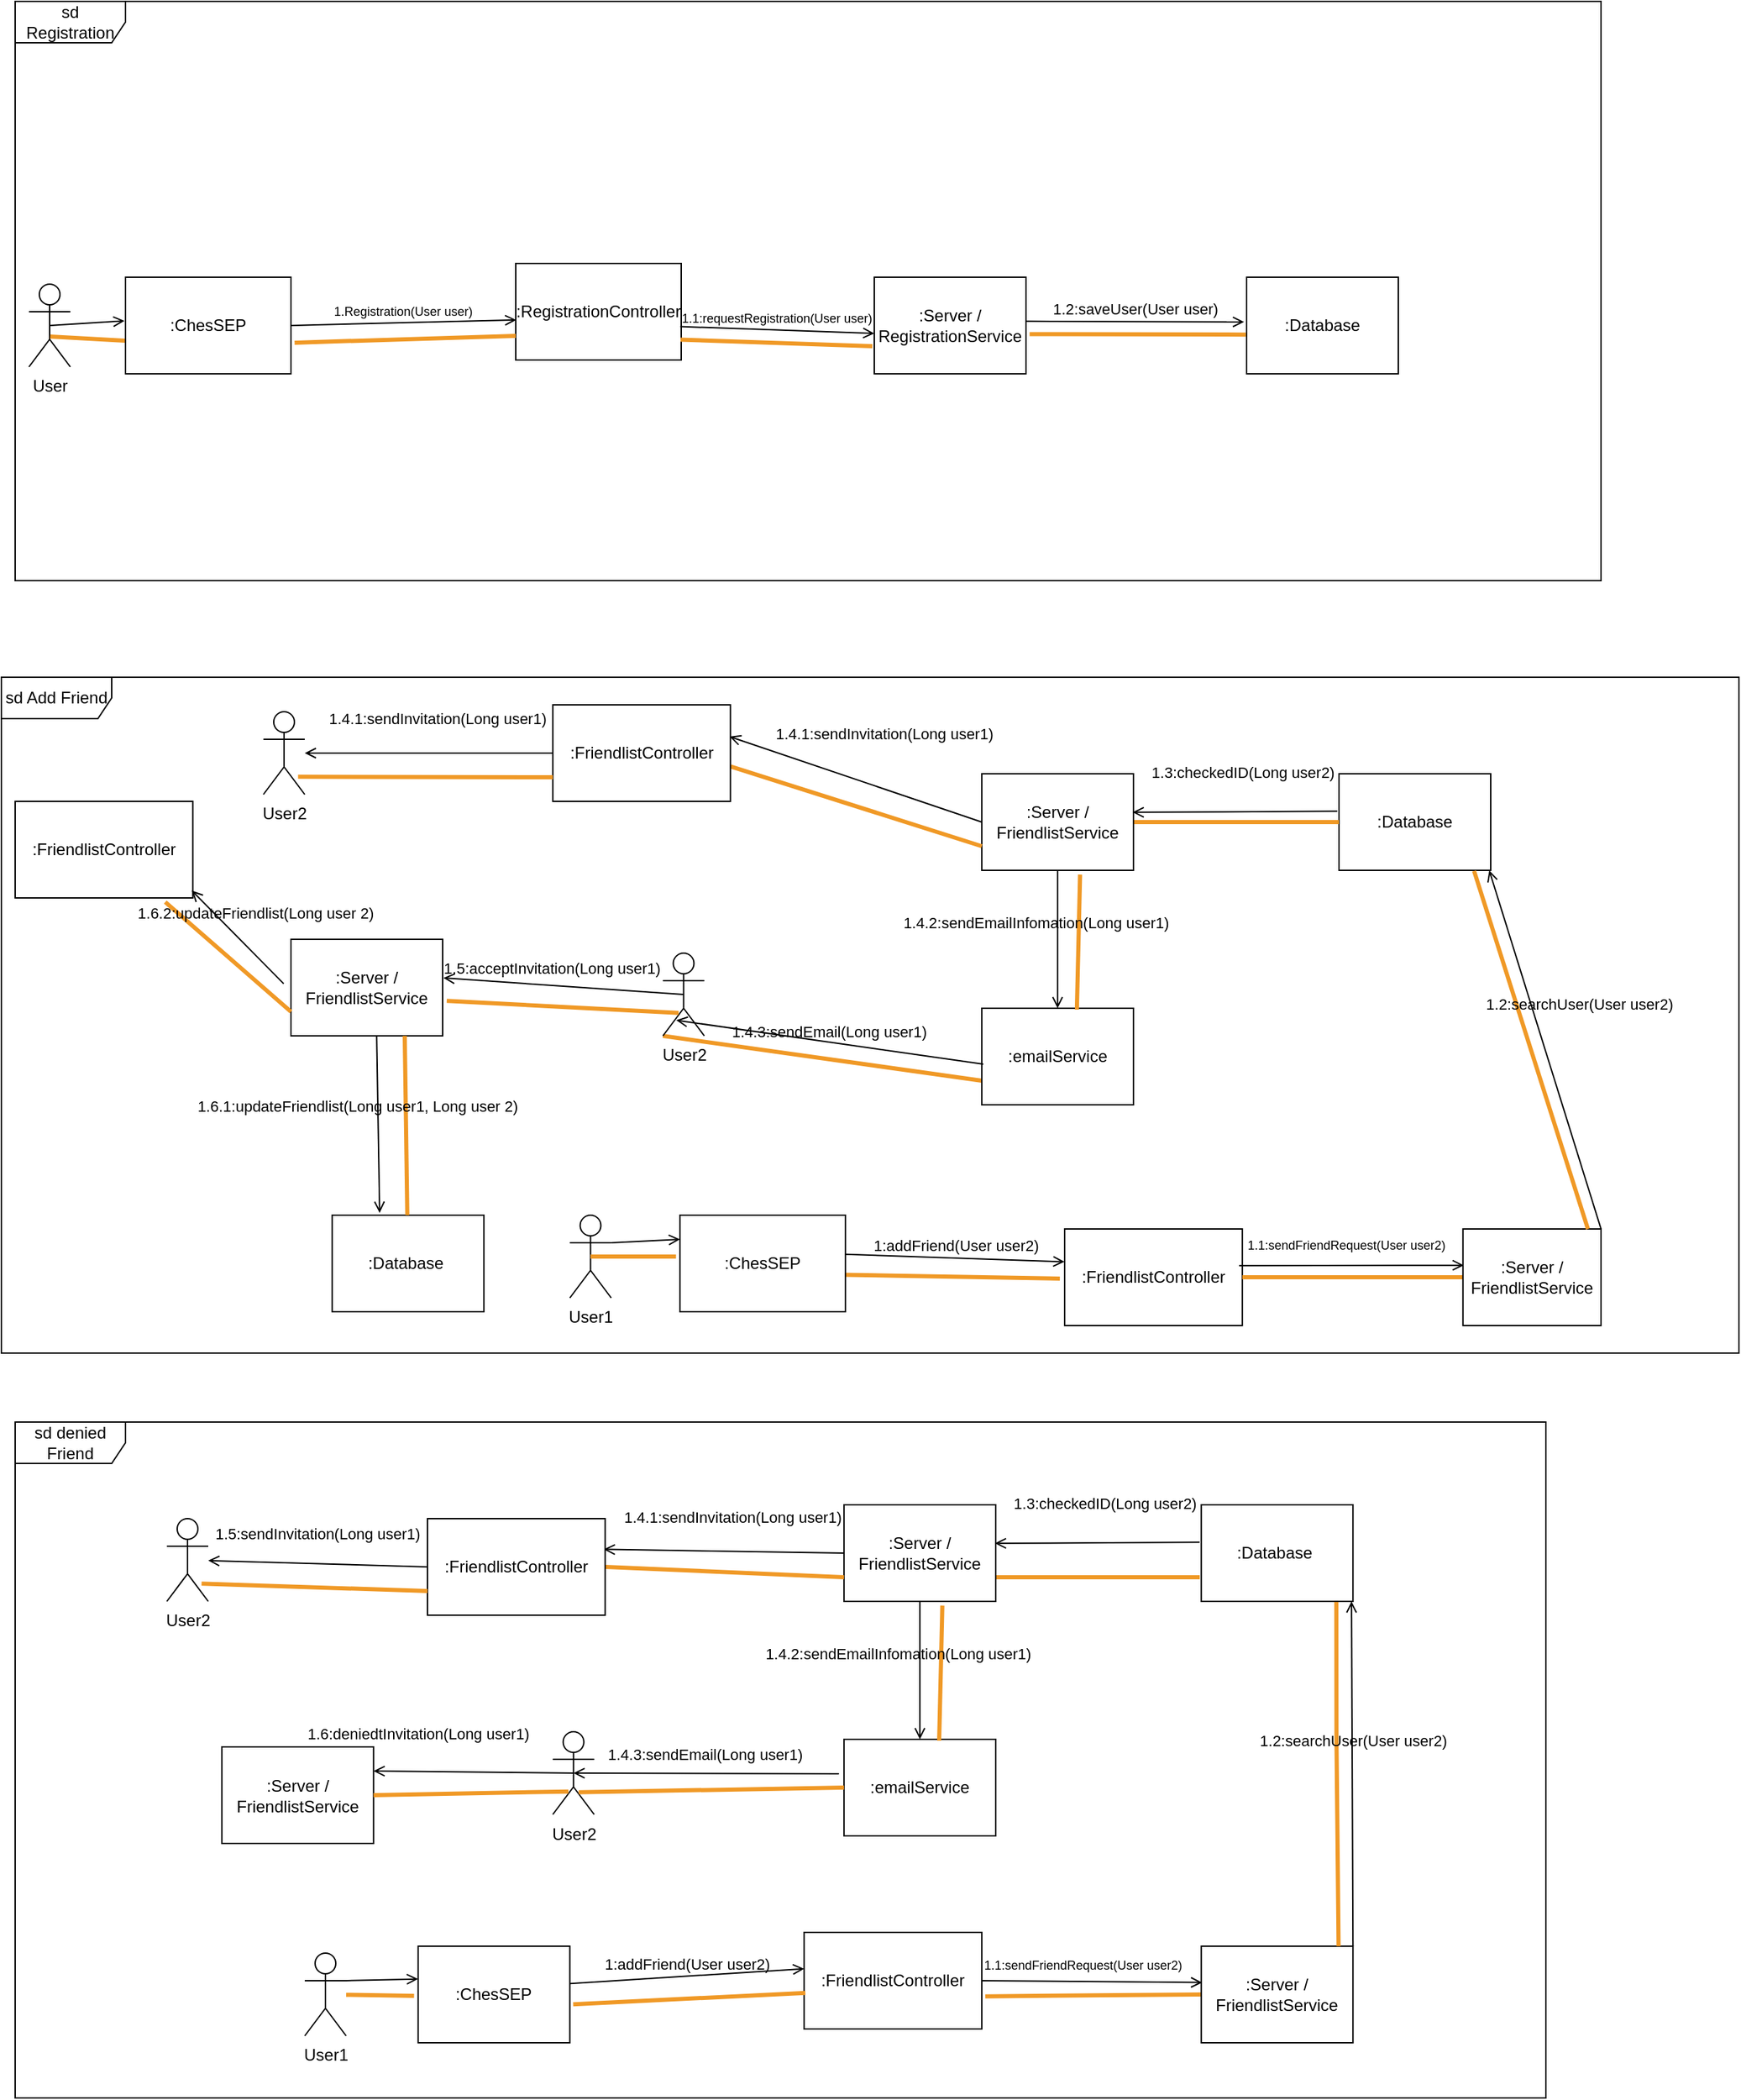 <mxfile version="22.0.3" type="device">
  <diagram name="Seite-1" id="4Qbm9Z3OAa8C5ocgD23z">
    <mxGraphModel dx="1020" dy="542" grid="1" gridSize="10" guides="1" tooltips="1" connect="1" arrows="1" fold="1" page="1" pageScale="1" pageWidth="827" pageHeight="1169" math="0" shadow="0">
      <root>
        <mxCell id="0" />
        <mxCell id="1" parent="0" />
        <mxCell id="-7op--P6MWLCIfXVjXoU-103" value="" style="endArrow=none;startArrow=none;endFill=0;startFill=0;endSize=8;html=1;verticalAlign=bottom;labelBackgroundColor=none;strokeWidth=3;rounded=0;entryX=0;entryY=1;entryDx=0;entryDy=0;entryPerimeter=0;exitX=0;exitY=0.75;exitDx=0;exitDy=0;strokeColor=#F09926;" parent="1" source="-7op--P6MWLCIfXVjXoU-100" target="-7op--P6MWLCIfXVjXoU-89" edge="1">
          <mxGeometry width="160" relative="1" as="geometry">
            <mxPoint x="667.87" y="727.5" as="sourcePoint" />
            <mxPoint x="665.87" y="825.5" as="targetPoint" />
          </mxGeometry>
        </mxCell>
        <mxCell id="-7op--P6MWLCIfXVjXoU-2" value="sd Registration" style="shape=umlFrame;whiteSpace=wrap;html=1;pointerEvents=0;width=80;height=30;" parent="1" vertex="1">
          <mxGeometry x="50" y="30" width="1150" height="420" as="geometry" />
        </mxCell>
        <mxCell id="-7op--P6MWLCIfXVjXoU-4" value=":RegistrationController" style="html=1;align=center;verticalAlign=middle;dashed=0;whiteSpace=wrap;" parent="1" vertex="1">
          <mxGeometry x="413" y="220" width="120" height="70" as="geometry" />
        </mxCell>
        <mxCell id="-7op--P6MWLCIfXVjXoU-7" value="" style="html=1;verticalAlign=bottom;labelBackgroundColor=none;endArrow=open;endFill=0;rounded=0;exitX=0.5;exitY=0.5;exitDx=0;exitDy=0;exitPerimeter=0;entryX=-0.006;entryY=0.452;entryDx=0;entryDy=0;entryPerimeter=0;" parent="1" source="-7op--P6MWLCIfXVjXoU-13" target="YzzQ-6Lrq13zbrgK7W9r-4" edge="1">
          <mxGeometry x="0.004" width="160" relative="1" as="geometry">
            <mxPoint x="160" y="270" as="sourcePoint" />
            <mxPoint x="220" y="265" as="targetPoint" />
            <mxPoint as="offset" />
          </mxGeometry>
        </mxCell>
        <mxCell id="-7op--P6MWLCIfXVjXoU-8" value=":Server / RegistrationService" style="html=1;align=center;verticalAlign=middle;dashed=0;whiteSpace=wrap;" parent="1" vertex="1">
          <mxGeometry x="673" y="230" width="110" height="70" as="geometry" />
        </mxCell>
        <mxCell id="-7op--P6MWLCIfXVjXoU-13" value="User" style="shape=umlActor;verticalLabelPosition=bottom;verticalAlign=top;html=1;" parent="1" vertex="1">
          <mxGeometry x="60" y="235" width="30" height="60" as="geometry" />
        </mxCell>
        <mxCell id="-7op--P6MWLCIfXVjXoU-15" value=":Database" style="html=1;align=center;verticalAlign=middle;dashed=0;whiteSpace=wrap;" parent="1" vertex="1">
          <mxGeometry x="943" y="230" width="110" height="70" as="geometry" />
        </mxCell>
        <mxCell id="-7op--P6MWLCIfXVjXoU-16" value="1.2:saveUser(User user)" style="html=1;verticalAlign=bottom;labelBackgroundColor=none;endArrow=open;endFill=0;rounded=0;exitX=1.004;exitY=0.456;exitDx=0;exitDy=0;entryX=-0.017;entryY=0.463;entryDx=0;entryDy=0;entryPerimeter=0;exitPerimeter=0;" parent="1" source="-7op--P6MWLCIfXVjXoU-8" target="-7op--P6MWLCIfXVjXoU-15" edge="1">
          <mxGeometry x="0.003" width="160" relative="1" as="geometry">
            <mxPoint x="743" y="259.65" as="sourcePoint" />
            <mxPoint x="893.33" y="260.35" as="targetPoint" />
            <mxPoint as="offset" />
          </mxGeometry>
        </mxCell>
        <mxCell id="-7op--P6MWLCIfXVjXoU-46" value="" style="endArrow=none;startArrow=none;endFill=0;startFill=0;endSize=8;html=1;verticalAlign=bottom;labelBackgroundColor=none;strokeWidth=3;rounded=0;entryX=0.513;entryY=0.633;entryDx=0;entryDy=0;entryPerimeter=0;strokeColor=#F09926;exitX=-0.003;exitY=0.657;exitDx=0;exitDy=0;exitPerimeter=0;" parent="1" source="YzzQ-6Lrq13zbrgK7W9r-4" target="-7op--P6MWLCIfXVjXoU-13" edge="1">
          <mxGeometry width="160" relative="1" as="geometry">
            <mxPoint x="210" y="273" as="sourcePoint" />
            <mxPoint x="230" y="356" as="targetPoint" />
          </mxGeometry>
        </mxCell>
        <mxCell id="-7op--P6MWLCIfXVjXoU-49" value="" style="endArrow=none;startArrow=none;endFill=0;startFill=0;endSize=8;html=1;verticalAlign=bottom;labelBackgroundColor=none;strokeWidth=3;rounded=0;entryX=0.996;entryY=0.789;entryDx=0;entryDy=0;strokeColor=#F09926;exitX=-0.013;exitY=0.583;exitDx=0;exitDy=0;exitPerimeter=0;entryPerimeter=0;" parent="1" target="-7op--P6MWLCIfXVjXoU-4" edge="1">
          <mxGeometry width="160" relative="1" as="geometry">
            <mxPoint x="671.57" y="280" as="sourcePoint" />
            <mxPoint x="523" y="279.19" as="targetPoint" />
          </mxGeometry>
        </mxCell>
        <mxCell id="-7op--P6MWLCIfXVjXoU-50" value="" style="endArrow=none;startArrow=none;endFill=0;startFill=0;endSize=8;html=1;verticalAlign=bottom;labelBackgroundColor=none;strokeWidth=3;rounded=0;entryX=1.024;entryY=0.589;entryDx=0;entryDy=0;entryPerimeter=0;strokeColor=#F09926;exitX=-0.005;exitY=0.594;exitDx=0;exitDy=0;exitPerimeter=0;" parent="1" source="-7op--P6MWLCIfXVjXoU-15" target="-7op--P6MWLCIfXVjXoU-8" edge="1">
          <mxGeometry width="160" relative="1" as="geometry">
            <mxPoint x="737" y="248" as="sourcePoint" />
            <mxPoint x="636" y="142" as="targetPoint" />
          </mxGeometry>
        </mxCell>
        <mxCell id="-7op--P6MWLCIfXVjXoU-71" value="&lt;font style=&quot;font-size: 9px;&quot;&gt;1.1:requestRegistration(User user)&lt;/font&gt;" style="html=1;verticalAlign=bottom;labelBackgroundColor=none;endArrow=open;endFill=0;rounded=0;exitX=0.994;exitY=0.654;exitDx=0;exitDy=0;entryX=0.018;entryY=0.086;entryDx=0;entryDy=0;entryPerimeter=0;exitPerimeter=0;" parent="1" source="-7op--P6MWLCIfXVjXoU-4" edge="1">
          <mxGeometry x="-0.006" width="160" relative="1" as="geometry">
            <mxPoint x="522.67" y="270" as="sourcePoint" />
            <mxPoint x="673" y="270.7" as="targetPoint" />
            <mxPoint as="offset" />
          </mxGeometry>
        </mxCell>
        <mxCell id="-7op--P6MWLCIfXVjXoU-73" value="sd Add Friend" style="shape=umlFrame;whiteSpace=wrap;html=1;pointerEvents=0;width=80;height=30;" parent="1" vertex="1">
          <mxGeometry x="40" y="520" width="1260" height="490" as="geometry" />
        </mxCell>
        <mxCell id="-7op--P6MWLCIfXVjXoU-74" value="User1" style="shape=umlActor;verticalLabelPosition=bottom;verticalAlign=top;html=1;" parent="1" vertex="1">
          <mxGeometry x="452.23" y="910" width="30" height="60" as="geometry" />
        </mxCell>
        <mxCell id="-7op--P6MWLCIfXVjXoU-75" value="1:addFriend(User user2)" style="html=1;verticalAlign=bottom;labelBackgroundColor=none;endArrow=open;endFill=0;rounded=0;entryX=-0.001;entryY=0.34;entryDx=0;entryDy=0;entryPerimeter=0;exitX=1.003;exitY=0.406;exitDx=0;exitDy=0;exitPerimeter=0;" parent="1" source="YzzQ-6Lrq13zbrgK7W9r-7" target="-7op--P6MWLCIfXVjXoU-77" edge="1">
          <mxGeometry x="0.004" width="160" relative="1" as="geometry">
            <mxPoint x="589.87" y="944" as="sourcePoint" />
            <mxPoint x="808.05" y="945" as="targetPoint" />
            <mxPoint as="offset" />
          </mxGeometry>
        </mxCell>
        <mxCell id="-7op--P6MWLCIfXVjXoU-76" value="" style="endArrow=none;startArrow=none;endFill=0;startFill=0;endSize=8;html=1;verticalAlign=bottom;labelBackgroundColor=none;strokeWidth=3;rounded=0;entryX=-0.027;entryY=0.514;entryDx=0;entryDy=0;entryPerimeter=0;strokeColor=#F09926;exitX=0.999;exitY=0.617;exitDx=0;exitDy=0;exitPerimeter=0;" parent="1" source="YzzQ-6Lrq13zbrgK7W9r-7" target="-7op--P6MWLCIfXVjXoU-77" edge="1">
          <mxGeometry width="160" relative="1" as="geometry">
            <mxPoint x="589.87" y="956" as="sourcePoint" />
            <mxPoint x="809.05" y="956" as="targetPoint" />
          </mxGeometry>
        </mxCell>
        <mxCell id="-7op--P6MWLCIfXVjXoU-77" value=":FriendlistController" style="html=1;align=center;verticalAlign=middle;dashed=0;whiteSpace=wrap;" parent="1" vertex="1">
          <mxGeometry x="811.05" y="920" width="128.82" height="70" as="geometry" />
        </mxCell>
        <mxCell id="-7op--P6MWLCIfXVjXoU-80" value="" style="endArrow=none;startArrow=none;endFill=0;startFill=0;endSize=8;html=1;verticalAlign=bottom;labelBackgroundColor=none;strokeWidth=3;rounded=0;exitX=1;exitY=0.5;exitDx=0;exitDy=0;strokeColor=#F09926;entryX=0;entryY=0.5;entryDx=0;entryDy=0;entryPerimeter=0;" parent="1" source="-7op--P6MWLCIfXVjXoU-77" target="-7op--P6MWLCIfXVjXoU-82" edge="1">
          <mxGeometry width="160" relative="1" as="geometry">
            <mxPoint x="922.05" y="960.5" as="sourcePoint" />
            <mxPoint x="1141.05" y="955" as="targetPoint" />
          </mxGeometry>
        </mxCell>
        <mxCell id="-7op--P6MWLCIfXVjXoU-81" value="&lt;font style=&quot;font-size: 9px;&quot;&gt;1.1:sendFriendRequest(User user2)&lt;/font&gt;" style="html=1;verticalAlign=bottom;labelBackgroundColor=none;endArrow=open;endFill=0;rounded=0;exitX=0.982;exitY=0.381;exitDx=0;exitDy=0;exitPerimeter=0;entryX=0.006;entryY=0.376;entryDx=0;entryDy=0;entryPerimeter=0;" parent="1" source="-7op--P6MWLCIfXVjXoU-77" target="-7op--P6MWLCIfXVjXoU-82" edge="1">
          <mxGeometry x="-0.055" y="7" width="160" relative="1" as="geometry">
            <mxPoint x="921.05" y="951.5" as="sourcePoint" />
            <mxPoint x="1141.05" y="947" as="targetPoint" />
            <mxPoint as="offset" />
          </mxGeometry>
        </mxCell>
        <mxCell id="-7op--P6MWLCIfXVjXoU-82" value=":Server / FriendlistService" style="html=1;align=center;verticalAlign=middle;dashed=0;whiteSpace=wrap;" parent="1" vertex="1">
          <mxGeometry x="1099.87" y="920" width="100.13" height="70" as="geometry" />
        </mxCell>
        <mxCell id="-7op--P6MWLCIfXVjXoU-83" value=":Database" style="html=1;align=center;verticalAlign=middle;dashed=0;whiteSpace=wrap;" parent="1" vertex="1">
          <mxGeometry x="1010" y="590" width="110" height="70" as="geometry" />
        </mxCell>
        <mxCell id="-7op--P6MWLCIfXVjXoU-84" value="" style="endArrow=none;startArrow=none;endFill=0;startFill=0;endSize=8;html=1;verticalAlign=bottom;labelBackgroundColor=none;strokeWidth=3;rounded=0;strokeColor=#F09926;exitX=0;exitY=0.5;exitDx=0;exitDy=0;entryX=1;entryY=0.5;entryDx=0;entryDy=0;" parent="1" source="-7op--P6MWLCIfXVjXoU-83" target="-7op--P6MWLCIfXVjXoU-88" edge="1">
          <mxGeometry width="160" relative="1" as="geometry">
            <mxPoint x="1008.93" y="642.5" as="sourcePoint" />
            <mxPoint x="859.87" y="642.5" as="targetPoint" />
          </mxGeometry>
        </mxCell>
        <mxCell id="-7op--P6MWLCIfXVjXoU-85" value="1.3:checkedID(Long user2)" style="html=1;verticalAlign=bottom;labelBackgroundColor=none;endArrow=open;endFill=0;rounded=0;exitX=-0.001;exitY=0.388;exitDx=0;exitDy=0;exitPerimeter=0;entryX=1.004;entryY=0.399;entryDx=0;entryDy=0;entryPerimeter=0;" parent="1" edge="1">
          <mxGeometry x="-0.075" y="-20" width="160" relative="1" as="geometry">
            <mxPoint x="1008.82" y="617.16" as="sourcePoint" />
            <mxPoint x="860.31" y="617.93" as="targetPoint" />
            <mxPoint as="offset" />
          </mxGeometry>
        </mxCell>
        <mxCell id="-7op--P6MWLCIfXVjXoU-86" value="" style="endArrow=none;startArrow=none;endFill=0;startFill=0;endSize=8;html=1;verticalAlign=bottom;labelBackgroundColor=none;strokeWidth=3;rounded=0;entryX=0.905;entryY=0;entryDx=0;entryDy=0;entryPerimeter=0;strokeColor=#F09926;exitX=0.9;exitY=1.006;exitDx=0;exitDy=0;exitPerimeter=0;" parent="1" target="-7op--P6MWLCIfXVjXoU-82" edge="1">
          <mxGeometry width="160" relative="1" as="geometry">
            <mxPoint x="1107.93" y="660.42" as="sourcePoint" />
            <mxPoint x="1108.04" y="801" as="targetPoint" />
            <Array as="points" />
          </mxGeometry>
        </mxCell>
        <mxCell id="-7op--P6MWLCIfXVjXoU-87" value="1.2:searchUser(User user2)" style="html=1;verticalAlign=bottom;labelBackgroundColor=none;endArrow=open;endFill=0;rounded=0;entryX=1;entryY=1;entryDx=0;entryDy=0;exitX=1;exitY=0;exitDx=0;exitDy=0;" parent="1" source="-7op--P6MWLCIfXVjXoU-82" edge="1">
          <mxGeometry x="0.111" y="-30" width="160" relative="1" as="geometry">
            <mxPoint x="1119.87" y="800" as="sourcePoint" />
            <mxPoint x="1118.93" y="660.0" as="targetPoint" />
            <mxPoint as="offset" />
          </mxGeometry>
        </mxCell>
        <mxCell id="-7op--P6MWLCIfXVjXoU-88" value=":Server / FriendlistService" style="html=1;align=center;verticalAlign=middle;dashed=0;whiteSpace=wrap;" parent="1" vertex="1">
          <mxGeometry x="750.94" y="590" width="110" height="70" as="geometry" />
        </mxCell>
        <mxCell id="-7op--P6MWLCIfXVjXoU-89" value="User2" style="shape=umlActor;verticalLabelPosition=bottom;verticalAlign=top;html=1;" parent="1" vertex="1">
          <mxGeometry x="519.73" y="720" width="30" height="60" as="geometry" />
        </mxCell>
        <mxCell id="-7op--P6MWLCIfXVjXoU-90" value="" style="endArrow=none;startArrow=none;endFill=0;startFill=0;endSize=8;html=1;verticalAlign=bottom;labelBackgroundColor=none;strokeWidth=3;rounded=0;exitX=0;exitY=0.75;exitDx=0;exitDy=0;strokeColor=#F09926;entryX=1.001;entryY=0.638;entryDx=0;entryDy=0;entryPerimeter=0;" parent="1" source="-7op--P6MWLCIfXVjXoU-88" target="YzzQ-6Lrq13zbrgK7W9r-3" edge="1">
          <mxGeometry width="160" relative="1" as="geometry">
            <mxPoint x="272.87" y="441" as="sourcePoint" />
            <mxPoint x="589.87" y="640" as="targetPoint" />
          </mxGeometry>
        </mxCell>
        <mxCell id="-7op--P6MWLCIfXVjXoU-91" value="1.4.1:sendInvitation(Long user1)" style="html=1;verticalAlign=bottom;labelBackgroundColor=none;endArrow=open;endFill=0;rounded=0;exitX=0;exitY=0.5;exitDx=0;exitDy=0;entryX=0.995;entryY=0.329;entryDx=0;entryDy=0;entryPerimeter=0;" parent="1" source="-7op--P6MWLCIfXVjXoU-88" target="YzzQ-6Lrq13zbrgK7W9r-3" edge="1">
          <mxGeometry x="-0.12" y="-29" width="160" relative="1" as="geometry">
            <mxPoint x="549.87" y="440" as="sourcePoint" />
            <mxPoint x="579.87" y="620" as="targetPoint" />
            <mxPoint as="offset" />
          </mxGeometry>
        </mxCell>
        <mxCell id="-7op--P6MWLCIfXVjXoU-92" value=":Server / FriendlistService" style="html=1;align=center;verticalAlign=middle;dashed=0;whiteSpace=wrap;" parent="1" vertex="1">
          <mxGeometry x="250" y="710" width="110" height="70" as="geometry" />
        </mxCell>
        <mxCell id="-7op--P6MWLCIfXVjXoU-93" value="" style="endArrow=none;startArrow=none;endFill=0;startFill=0;endSize=8;html=1;verticalAlign=bottom;labelBackgroundColor=none;strokeWidth=3;rounded=0;exitX=1.027;exitY=0.638;exitDx=0;exitDy=0;strokeColor=#F09926;entryX=0.378;entryY=0.722;entryDx=0;entryDy=0;entryPerimeter=0;exitPerimeter=0;" parent="1" source="-7op--P6MWLCIfXVjXoU-92" target="-7op--P6MWLCIfXVjXoU-89" edge="1">
          <mxGeometry width="160" relative="1" as="geometry">
            <mxPoint x="295.37" y="762.98" as="sourcePoint" />
            <mxPoint x="546.05" y="655" as="targetPoint" />
          </mxGeometry>
        </mxCell>
        <mxCell id="-7op--P6MWLCIfXVjXoU-94" value="1.5:acceptInvitation(Long user1)" style="html=1;verticalAlign=bottom;labelBackgroundColor=none;endArrow=open;endFill=0;rounded=0;entryX=1.005;entryY=0.4;entryDx=0;entryDy=0;exitX=0.5;exitY=0.5;exitDx=0;exitDy=0;exitPerimeter=0;entryPerimeter=0;" parent="1" source="-7op--P6MWLCIfXVjXoU-89" target="-7op--P6MWLCIfXVjXoU-92" edge="1">
          <mxGeometry x="0.103" y="-3" width="160" relative="1" as="geometry">
            <mxPoint x="542.53" y="632" as="sourcePoint" />
            <mxPoint x="289.87" y="737.5" as="targetPoint" />
            <mxPoint as="offset" />
          </mxGeometry>
        </mxCell>
        <mxCell id="-7op--P6MWLCIfXVjXoU-95" value=":Database&amp;nbsp;" style="html=1;align=center;verticalAlign=middle;dashed=0;whiteSpace=wrap;" parent="1" vertex="1">
          <mxGeometry x="279.87" y="910" width="110" height="70" as="geometry" />
        </mxCell>
        <mxCell id="-7op--P6MWLCIfXVjXoU-98" value="" style="endArrow=none;startArrow=none;endFill=0;startFill=0;endSize=8;html=1;verticalAlign=bottom;labelBackgroundColor=none;strokeWidth=3;rounded=0;exitX=0.75;exitY=1;exitDx=0;exitDy=0;strokeColor=#F09926;" parent="1" source="-7op--P6MWLCIfXVjXoU-92" target="-7op--P6MWLCIfXVjXoU-95" edge="1">
          <mxGeometry width="160" relative="1" as="geometry">
            <mxPoint x="333.13" y="800.98" as="sourcePoint" />
            <mxPoint x="530.87" y="880" as="targetPoint" />
          </mxGeometry>
        </mxCell>
        <mxCell id="-7op--P6MWLCIfXVjXoU-99" value="1.6.1:updateFriendlist(Long user1, Long user 2)" style="html=1;verticalAlign=bottom;labelBackgroundColor=none;endArrow=open;endFill=0;rounded=0;entryX=0.313;entryY=-0.024;entryDx=0;entryDy=0;exitX=0.565;exitY=1.007;exitDx=0;exitDy=0;entryPerimeter=0;exitPerimeter=0;" parent="1" source="-7op--P6MWLCIfXVjXoU-92" target="-7op--P6MWLCIfXVjXoU-95" edge="1">
          <mxGeometry x="-0.075" y="-15" width="160" relative="1" as="geometry">
            <mxPoint x="314.87" y="800" as="sourcePoint" />
            <mxPoint x="149.87" y="820" as="targetPoint" />
            <mxPoint as="offset" />
          </mxGeometry>
        </mxCell>
        <mxCell id="-7op--P6MWLCIfXVjXoU-100" value=":emailService" style="html=1;align=center;verticalAlign=middle;dashed=0;whiteSpace=wrap;" parent="1" vertex="1">
          <mxGeometry x="750.94" y="760" width="110" height="70" as="geometry" />
        </mxCell>
        <mxCell id="-7op--P6MWLCIfXVjXoU-101" value="" style="endArrow=none;startArrow=none;endFill=0;startFill=0;endSize=8;html=1;verticalAlign=bottom;labelBackgroundColor=none;strokeWidth=3;rounded=0;entryX=0.627;entryY=0.014;entryDx=0;entryDy=0;entryPerimeter=0;exitX=0.648;exitY=1.044;exitDx=0;exitDy=0;strokeColor=#F09926;exitPerimeter=0;" parent="1" source="-7op--P6MWLCIfXVjXoU-88" target="-7op--P6MWLCIfXVjXoU-100" edge="1">
          <mxGeometry width="160" relative="1" as="geometry">
            <mxPoint x="803.87" y="738" as="sourcePoint" />
            <mxPoint x="632.87" y="735" as="targetPoint" />
          </mxGeometry>
        </mxCell>
        <mxCell id="-7op--P6MWLCIfXVjXoU-102" value="1.4.2:sendEmailInfomation(Long user1)" style="html=1;verticalAlign=bottom;labelBackgroundColor=none;endArrow=open;endFill=0;rounded=0;exitX=0.5;exitY=1;exitDx=0;exitDy=0;entryX=0.5;entryY=0;entryDx=0;entryDy=0;" parent="1" source="-7op--P6MWLCIfXVjXoU-88" target="-7op--P6MWLCIfXVjXoU-100" edge="1">
          <mxGeometry x="-0.073" y="-16" width="160" relative="1" as="geometry">
            <mxPoint x="803.87" y="720" as="sourcePoint" />
            <mxPoint x="629.87" y="723" as="targetPoint" />
            <mxPoint as="offset" />
          </mxGeometry>
        </mxCell>
        <mxCell id="-7op--P6MWLCIfXVjXoU-104" value="1.4.3:sendEmail(Long user1)" style="html=1;verticalAlign=bottom;labelBackgroundColor=none;endArrow=open;endFill=0;rounded=0;exitX=0.01;exitY=0.579;exitDx=0;exitDy=0;entryX=0.321;entryY=0.811;entryDx=0;entryDy=0;exitPerimeter=0;entryPerimeter=0;" parent="1" source="-7op--P6MWLCIfXVjXoU-100" target="-7op--P6MWLCIfXVjXoU-89" edge="1">
          <mxGeometry x="0.006" y="1" width="160" relative="1" as="geometry">
            <mxPoint x="731.05" y="814.61" as="sourcePoint" />
            <mxPoint x="630.55" y="849.5" as="targetPoint" />
            <mxPoint as="offset" />
          </mxGeometry>
        </mxCell>
        <mxCell id="-7op--P6MWLCIfXVjXoU-133" value="sd denied Friend" style="shape=umlFrame;whiteSpace=wrap;html=1;pointerEvents=0;width=80;height=30;" parent="1" vertex="1">
          <mxGeometry x="50" y="1060" width="1110" height="490" as="geometry" />
        </mxCell>
        <mxCell id="-7op--P6MWLCIfXVjXoU-134" value="User1" style="shape=umlActor;verticalLabelPosition=bottom;verticalAlign=top;html=1;" parent="1" vertex="1">
          <mxGeometry x="260" y="1445" width="30" height="60" as="geometry" />
        </mxCell>
        <mxCell id="-7op--P6MWLCIfXVjXoU-135" value="" style="html=1;verticalAlign=bottom;labelBackgroundColor=none;endArrow=open;endFill=0;rounded=0;entryX=-0.001;entryY=0.34;entryDx=0;entryDy=0;entryPerimeter=0;exitX=1;exitY=0.333;exitDx=0;exitDy=0;exitPerimeter=0;" parent="1" source="-7op--P6MWLCIfXVjXoU-134" target="-7op--P6MWLCIfXVjXoU-137" edge="1">
          <mxGeometry x="0.004" width="160" relative="1" as="geometry">
            <mxPoint x="242.23" y="1457" as="sourcePoint" />
            <mxPoint x="339.23" y="1465" as="targetPoint" />
            <mxPoint as="offset" />
          </mxGeometry>
        </mxCell>
        <mxCell id="-7op--P6MWLCIfXVjXoU-136" value="" style="endArrow=none;startArrow=none;endFill=0;startFill=0;endSize=8;html=1;verticalAlign=bottom;labelBackgroundColor=none;strokeWidth=3;rounded=0;entryX=-0.027;entryY=0.514;entryDx=0;entryDy=0;entryPerimeter=0;strokeColor=#F09926;" parent="1" source="-7op--P6MWLCIfXVjXoU-134" target="-7op--P6MWLCIfXVjXoU-137" edge="1">
          <mxGeometry width="160" relative="1" as="geometry">
            <mxPoint x="232.23" y="1474.89" as="sourcePoint" />
            <mxPoint x="340.23" y="1476" as="targetPoint" />
          </mxGeometry>
        </mxCell>
        <mxCell id="-7op--P6MWLCIfXVjXoU-137" value=":ChesSEP" style="html=1;align=center;verticalAlign=middle;dashed=0;whiteSpace=wrap;" parent="1" vertex="1">
          <mxGeometry x="342.23" y="1440" width="110" height="70" as="geometry" />
        </mxCell>
        <mxCell id="-7op--P6MWLCIfXVjXoU-138" value="" style="endArrow=none;startArrow=none;endFill=0;startFill=0;endSize=8;html=1;verticalAlign=bottom;labelBackgroundColor=none;strokeWidth=3;rounded=0;strokeColor=#F09926;entryX=0;entryY=0.5;entryDx=0;entryDy=0;entryPerimeter=0;exitX=1.02;exitY=0.662;exitDx=0;exitDy=0;exitPerimeter=0;" parent="1" source="YzzQ-6Lrq13zbrgK7W9r-16" target="-7op--P6MWLCIfXVjXoU-140" edge="1">
          <mxGeometry width="160" relative="1" as="geometry">
            <mxPoint x="580" y="1475" as="sourcePoint" />
            <mxPoint x="961.18" y="1475" as="targetPoint" />
          </mxGeometry>
        </mxCell>
        <mxCell id="-7op--P6MWLCIfXVjXoU-139" value="&lt;font style=&quot;font-size: 9px;&quot;&gt;1.1:sendFriendRequest(User user2)&lt;/font&gt;" style="html=1;verticalAlign=bottom;labelBackgroundColor=none;endArrow=open;endFill=0;rounded=0;entryX=0.006;entryY=0.376;entryDx=0;entryDy=0;entryPerimeter=0;exitX=1;exitY=0.5;exitDx=0;exitDy=0;" parent="1" source="YzzQ-6Lrq13zbrgK7W9r-16" target="-7op--P6MWLCIfXVjXoU-140" edge="1">
          <mxGeometry x="-0.089" y="4" width="160" relative="1" as="geometry">
            <mxPoint x="580" y="1466" as="sourcePoint" />
            <mxPoint x="961.18" y="1467" as="targetPoint" />
            <mxPoint as="offset" />
          </mxGeometry>
        </mxCell>
        <mxCell id="-7op--P6MWLCIfXVjXoU-140" value=":Server / FriendlistService" style="html=1;align=center;verticalAlign=middle;dashed=0;whiteSpace=wrap;" parent="1" vertex="1">
          <mxGeometry x="910.13" y="1440" width="110" height="70" as="geometry" />
        </mxCell>
        <mxCell id="-7op--P6MWLCIfXVjXoU-141" value=":Database&amp;nbsp;" style="html=1;align=center;verticalAlign=middle;dashed=0;whiteSpace=wrap;" parent="1" vertex="1">
          <mxGeometry x="910.13" y="1120" width="110" height="70" as="geometry" />
        </mxCell>
        <mxCell id="-7op--P6MWLCIfXVjXoU-142" value="" style="endArrow=none;startArrow=none;endFill=0;startFill=0;endSize=8;html=1;verticalAlign=bottom;labelBackgroundColor=none;strokeWidth=3;rounded=0;strokeColor=#F09926;exitX=0;exitY=0.75;exitDx=0;exitDy=0;entryX=1;entryY=0.75;entryDx=0;entryDy=0;" parent="1" edge="1">
          <mxGeometry width="160" relative="1" as="geometry">
            <mxPoint x="909.06" y="1172.5" as="sourcePoint" />
            <mxPoint x="760" y="1172.5" as="targetPoint" />
          </mxGeometry>
        </mxCell>
        <mxCell id="-7op--P6MWLCIfXVjXoU-143" value="1.3:checkedID(Long user2)" style="html=1;verticalAlign=bottom;labelBackgroundColor=none;endArrow=open;endFill=0;rounded=0;exitX=-0.001;exitY=0.388;exitDx=0;exitDy=0;exitPerimeter=0;entryX=1.004;entryY=0.399;entryDx=0;entryDy=0;entryPerimeter=0;" parent="1" edge="1">
          <mxGeometry x="-0.075" y="-20" width="160" relative="1" as="geometry">
            <mxPoint x="908.95" y="1147.16" as="sourcePoint" />
            <mxPoint x="760.44" y="1147.93" as="targetPoint" />
            <mxPoint as="offset" />
          </mxGeometry>
        </mxCell>
        <mxCell id="-7op--P6MWLCIfXVjXoU-144" value="" style="endArrow=none;startArrow=none;endFill=0;startFill=0;endSize=8;html=1;verticalAlign=bottom;labelBackgroundColor=none;strokeWidth=3;rounded=0;entryX=0.905;entryY=0;entryDx=0;entryDy=0;entryPerimeter=0;strokeColor=#F09926;exitX=0.9;exitY=1.006;exitDx=0;exitDy=0;exitPerimeter=0;" parent="1" target="-7op--P6MWLCIfXVjXoU-140" edge="1">
          <mxGeometry width="160" relative="1" as="geometry">
            <mxPoint x="1008.06" y="1190.42" as="sourcePoint" />
            <mxPoint x="1008.17" y="1331" as="targetPoint" />
            <Array as="points">
              <mxPoint x="1008.17" y="1291" />
            </Array>
          </mxGeometry>
        </mxCell>
        <mxCell id="-7op--P6MWLCIfXVjXoU-145" value="1.2:searchUser(User user2)" style="html=1;verticalAlign=bottom;labelBackgroundColor=none;endArrow=open;endFill=0;rounded=0;entryX=1;entryY=1;entryDx=0;entryDy=0;exitX=1;exitY=0;exitDx=0;exitDy=0;" parent="1" source="-7op--P6MWLCIfXVjXoU-140" edge="1">
          <mxGeometry x="0.12" width="160" relative="1" as="geometry">
            <mxPoint x="1020" y="1330" as="sourcePoint" />
            <mxPoint x="1019.06" y="1190.0" as="targetPoint" />
            <mxPoint as="offset" />
          </mxGeometry>
        </mxCell>
        <mxCell id="-7op--P6MWLCIfXVjXoU-146" value=":Server / FriendlistService" style="html=1;align=center;verticalAlign=middle;dashed=0;whiteSpace=wrap;" parent="1" vertex="1">
          <mxGeometry x="651.07" y="1120" width="110" height="70" as="geometry" />
        </mxCell>
        <mxCell id="-7op--P6MWLCIfXVjXoU-147" value="User2" style="shape=umlActor;verticalLabelPosition=bottom;verticalAlign=top;html=1;" parent="1" vertex="1">
          <mxGeometry x="439.87" y="1284.5" width="30" height="60" as="geometry" />
        </mxCell>
        <mxCell id="-7op--P6MWLCIfXVjXoU-148" value="" style="endArrow=none;startArrow=none;endFill=0;startFill=0;endSize=8;html=1;verticalAlign=bottom;labelBackgroundColor=none;strokeWidth=3;rounded=0;exitX=0;exitY=0.75;exitDx=0;exitDy=0;strokeColor=#F09926;entryX=1;entryY=0.5;entryDx=0;entryDy=0;" parent="1" source="-7op--P6MWLCIfXVjXoU-146" target="YzzQ-6Lrq13zbrgK7W9r-29" edge="1">
          <mxGeometry width="160" relative="1" as="geometry">
            <mxPoint x="173" y="971" as="sourcePoint" />
            <mxPoint x="490" y="1180" as="targetPoint" />
          </mxGeometry>
        </mxCell>
        <mxCell id="-7op--P6MWLCIfXVjXoU-149" value="1.4.1:sendInvitation(Long user1)" style="html=1;verticalAlign=bottom;labelBackgroundColor=none;endArrow=open;endFill=0;rounded=0;exitX=0;exitY=0.5;exitDx=0;exitDy=0;entryX=0.992;entryY=0.318;entryDx=0;entryDy=0;entryPerimeter=0;" parent="1" source="-7op--P6MWLCIfXVjXoU-146" target="YzzQ-6Lrq13zbrgK7W9r-29" edge="1">
          <mxGeometry x="-0.073" y="-16" width="160" relative="1" as="geometry">
            <mxPoint x="450" y="970" as="sourcePoint" />
            <mxPoint x="480" y="1160" as="targetPoint" />
            <mxPoint as="offset" />
          </mxGeometry>
        </mxCell>
        <mxCell id="-7op--P6MWLCIfXVjXoU-150" value=":Server / FriendlistService" style="html=1;align=center;verticalAlign=middle;dashed=0;whiteSpace=wrap;" parent="1" vertex="1">
          <mxGeometry x="199.87" y="1295.5" width="110" height="70" as="geometry" />
        </mxCell>
        <mxCell id="-7op--P6MWLCIfXVjXoU-151" value="" style="endArrow=none;startArrow=none;endFill=0;startFill=0;endSize=8;html=1;verticalAlign=bottom;labelBackgroundColor=none;strokeWidth=3;rounded=0;exitX=1;exitY=0.5;exitDx=0;exitDy=0;strokeColor=#F09926;entryX=0.378;entryY=0.722;entryDx=0;entryDy=0;entryPerimeter=0;" parent="1" source="-7op--P6MWLCIfXVjXoU-150" target="-7op--P6MWLCIfXVjXoU-147" edge="1">
          <mxGeometry width="160" relative="1" as="geometry">
            <mxPoint x="432.87" y="1444.5" as="sourcePoint" />
            <mxPoint x="454.87" y="1325.5" as="targetPoint" />
          </mxGeometry>
        </mxCell>
        <mxCell id="-7op--P6MWLCIfXVjXoU-152" value="1.6:deniedtInvitation(Long user1)" style="html=1;verticalAlign=bottom;labelBackgroundColor=none;endArrow=open;endFill=0;rounded=0;entryX=1;entryY=0.25;entryDx=0;entryDy=0;exitX=0.5;exitY=0.5;exitDx=0;exitDy=0;exitPerimeter=0;" parent="1" source="-7op--P6MWLCIfXVjXoU-147" target="-7op--P6MWLCIfXVjXoU-150" edge="1">
          <mxGeometry x="0.566" y="-18" width="160" relative="1" as="geometry">
            <mxPoint x="452.53" y="1337.5" as="sourcePoint" />
            <mxPoint x="422.87" y="1337.5" as="targetPoint" />
            <mxPoint as="offset" />
          </mxGeometry>
        </mxCell>
        <mxCell id="-7op--P6MWLCIfXVjXoU-156" value=":emailService" style="html=1;align=center;verticalAlign=middle;dashed=0;whiteSpace=wrap;" parent="1" vertex="1">
          <mxGeometry x="651.07" y="1290" width="110" height="70" as="geometry" />
        </mxCell>
        <mxCell id="-7op--P6MWLCIfXVjXoU-157" value="" style="endArrow=none;startArrow=none;endFill=0;startFill=0;endSize=8;html=1;verticalAlign=bottom;labelBackgroundColor=none;strokeWidth=3;rounded=0;entryX=0.627;entryY=0.014;entryDx=0;entryDy=0;entryPerimeter=0;exitX=0.648;exitY=1.044;exitDx=0;exitDy=0;strokeColor=#F09926;exitPerimeter=0;" parent="1" source="-7op--P6MWLCIfXVjXoU-146" target="-7op--P6MWLCIfXVjXoU-156" edge="1">
          <mxGeometry width="160" relative="1" as="geometry">
            <mxPoint x="704" y="1268" as="sourcePoint" />
            <mxPoint x="533" y="1265" as="targetPoint" />
          </mxGeometry>
        </mxCell>
        <mxCell id="-7op--P6MWLCIfXVjXoU-158" value="1.4.2:sendEmailInfomation(Long user1)" style="html=1;verticalAlign=bottom;labelBackgroundColor=none;endArrow=open;endFill=0;rounded=0;exitX=0.5;exitY=1;exitDx=0;exitDy=0;entryX=0.5;entryY=0;entryDx=0;entryDy=0;" parent="1" source="-7op--P6MWLCIfXVjXoU-146" target="-7op--P6MWLCIfXVjXoU-156" edge="1">
          <mxGeometry x="-0.073" y="-16" width="160" relative="1" as="geometry">
            <mxPoint x="704" y="1250" as="sourcePoint" />
            <mxPoint x="530" y="1253" as="targetPoint" />
            <mxPoint as="offset" />
          </mxGeometry>
        </mxCell>
        <mxCell id="-7op--P6MWLCIfXVjXoU-159" value="" style="endArrow=none;startArrow=none;endFill=0;startFill=0;endSize=8;html=1;verticalAlign=bottom;labelBackgroundColor=none;strokeWidth=3;rounded=0;entryX=0.627;entryY=0.731;entryDx=0;entryDy=0;entryPerimeter=0;exitX=0;exitY=0.5;exitDx=0;exitDy=0;strokeColor=#F09926;" parent="1" source="-7op--P6MWLCIfXVjXoU-156" target="-7op--P6MWLCIfXVjXoU-147" edge="1">
          <mxGeometry width="160" relative="1" as="geometry">
            <mxPoint x="568" y="1257.5" as="sourcePoint" />
            <mxPoint x="566" y="1355.5" as="targetPoint" />
          </mxGeometry>
        </mxCell>
        <mxCell id="-7op--P6MWLCIfXVjXoU-160" value="1.4.3:sendEmail(Long user1)" style="html=1;verticalAlign=bottom;labelBackgroundColor=none;endArrow=open;endFill=0;rounded=0;exitX=-0.034;exitY=0.357;exitDx=0;exitDy=0;exitPerimeter=0;entryX=0.5;entryY=0.5;entryDx=0;entryDy=0;entryPerimeter=0;" parent="1" source="-7op--P6MWLCIfXVjXoU-156" target="-7op--P6MWLCIfXVjXoU-147" edge="1">
          <mxGeometry x="0.012" y="-5" width="160" relative="1" as="geometry">
            <mxPoint x="552" y="1254.5" as="sourcePoint" />
            <mxPoint x="650" y="1329" as="targetPoint" />
            <mxPoint as="offset" />
          </mxGeometry>
        </mxCell>
        <mxCell id="YzzQ-6Lrq13zbrgK7W9r-3" value=":FriendlistController" style="html=1;align=center;verticalAlign=middle;dashed=0;whiteSpace=wrap;" parent="1" vertex="1">
          <mxGeometry x="439.87" y="540" width="128.82" height="70" as="geometry" />
        </mxCell>
        <mxCell id="YzzQ-6Lrq13zbrgK7W9r-4" value=":ChesSEP" style="html=1;align=center;verticalAlign=middle;dashed=0;whiteSpace=wrap;" parent="1" vertex="1">
          <mxGeometry x="130" y="230" width="120" height="70" as="geometry" />
        </mxCell>
        <mxCell id="YzzQ-6Lrq13zbrgK7W9r-5" value="" style="endArrow=none;startArrow=none;endFill=0;startFill=0;endSize=8;html=1;verticalAlign=bottom;labelBackgroundColor=none;strokeWidth=3;rounded=0;entryX=1.022;entryY=0.678;entryDx=0;entryDy=0;strokeColor=#F09926;exitX=0;exitY=0.75;exitDx=0;exitDy=0;entryPerimeter=0;" parent="1" source="-7op--P6MWLCIfXVjXoU-4" target="YzzQ-6Lrq13zbrgK7W9r-4" edge="1">
          <mxGeometry width="160" relative="1" as="geometry">
            <mxPoint x="408.43" y="334" as="sourcePoint" />
            <mxPoint x="269.86" y="329" as="targetPoint" />
          </mxGeometry>
        </mxCell>
        <mxCell id="YzzQ-6Lrq13zbrgK7W9r-6" value="&lt;font style=&quot;font-size: 9px;&quot;&gt;1.Registration(User user)&lt;/font&gt;" style="html=1;verticalAlign=bottom;labelBackgroundColor=none;endArrow=open;endFill=0;rounded=0;exitX=1;exitY=0.5;exitDx=0;exitDy=0;entryX=0.003;entryY=0.585;entryDx=0;entryDy=0;entryPerimeter=0;" parent="1" source="YzzQ-6Lrq13zbrgK7W9r-4" target="-7op--P6MWLCIfXVjXoU-4" edge="1">
          <mxGeometry x="-0.006" width="160" relative="1" as="geometry">
            <mxPoint x="268.86" y="320" as="sourcePoint" />
            <mxPoint x="409.86" y="324.7" as="targetPoint" />
            <mxPoint as="offset" />
          </mxGeometry>
        </mxCell>
        <mxCell id="YzzQ-6Lrq13zbrgK7W9r-7" value=":ChesSEP" style="html=1;align=center;verticalAlign=middle;dashed=0;whiteSpace=wrap;" parent="1" vertex="1">
          <mxGeometry x="532.09" y="910" width="120" height="70" as="geometry" />
        </mxCell>
        <mxCell id="YzzQ-6Lrq13zbrgK7W9r-8" value="" style="html=1;verticalAlign=bottom;labelBackgroundColor=none;endArrow=open;endFill=0;rounded=0;exitX=1;exitY=0.333;exitDx=0;exitDy=0;exitPerimeter=0;entryX=0;entryY=0.25;entryDx=0;entryDy=0;" parent="1" source="-7op--P6MWLCIfXVjXoU-74" target="YzzQ-6Lrq13zbrgK7W9r-7" edge="1">
          <mxGeometry x="0.004" width="160" relative="1" as="geometry">
            <mxPoint x="492.23" y="910" as="sourcePoint" />
            <mxPoint x="546.23" y="907" as="targetPoint" />
            <mxPoint as="offset" />
          </mxGeometry>
        </mxCell>
        <mxCell id="YzzQ-6Lrq13zbrgK7W9r-9" value="" style="endArrow=none;startArrow=none;endFill=0;startFill=0;endSize=8;html=1;verticalAlign=bottom;labelBackgroundColor=none;strokeWidth=3;rounded=0;entryX=0.5;entryY=0.5;entryDx=0;entryDy=0;entryPerimeter=0;strokeColor=#F09926;exitX=-0.024;exitY=0.429;exitDx=0;exitDy=0;exitPerimeter=0;" parent="1" source="YzzQ-6Lrq13zbrgK7W9r-7" target="-7op--P6MWLCIfXVjXoU-74" edge="1">
          <mxGeometry width="160" relative="1" as="geometry">
            <mxPoint x="547.23" y="854" as="sourcePoint" />
            <mxPoint x="492.23" y="851" as="targetPoint" />
          </mxGeometry>
        </mxCell>
        <mxCell id="YzzQ-6Lrq13zbrgK7W9r-10" value="" style="endArrow=none;startArrow=none;endFill=0;startFill=0;endSize=8;html=1;verticalAlign=bottom;labelBackgroundColor=none;strokeWidth=3;rounded=0;exitX=0;exitY=0.75;exitDx=0;exitDy=0;strokeColor=#F09926;entryX=0.839;entryY=0.786;entryDx=0;entryDy=0;entryPerimeter=0;" parent="1" source="YzzQ-6Lrq13zbrgK7W9r-3" target="YzzQ-6Lrq13zbrgK7W9r-12" edge="1">
          <mxGeometry width="160" relative="1" as="geometry">
            <mxPoint x="692.87" y="720" as="sourcePoint" />
            <mxPoint x="510.87" y="662" as="targetPoint" />
          </mxGeometry>
        </mxCell>
        <mxCell id="YzzQ-6Lrq13zbrgK7W9r-11" value="1.4.1:sendInvitation(Long user1)" style="html=1;verticalAlign=bottom;labelBackgroundColor=none;endArrow=open;endFill=0;rounded=0;exitX=0;exitY=0.5;exitDx=0;exitDy=0;" parent="1" source="YzzQ-6Lrq13zbrgK7W9r-3" target="YzzQ-6Lrq13zbrgK7W9r-12" edge="1">
          <mxGeometry x="-0.073" y="-16" width="160" relative="1" as="geometry">
            <mxPoint x="692.87" y="702" as="sourcePoint" />
            <mxPoint x="509.87" y="640" as="targetPoint" />
            <mxPoint as="offset" />
          </mxGeometry>
        </mxCell>
        <mxCell id="YzzQ-6Lrq13zbrgK7W9r-12" value="User2" style="shape=umlActor;verticalLabelPosition=bottom;verticalAlign=top;html=1;" parent="1" vertex="1">
          <mxGeometry x="230" y="545" width="30" height="60" as="geometry" />
        </mxCell>
        <mxCell id="YzzQ-6Lrq13zbrgK7W9r-13" value=":FriendlistController" style="html=1;align=center;verticalAlign=middle;dashed=0;whiteSpace=wrap;" parent="1" vertex="1">
          <mxGeometry x="50" y="610" width="128.82" height="70" as="geometry" />
        </mxCell>
        <mxCell id="YzzQ-6Lrq13zbrgK7W9r-14" value="" style="endArrow=none;startArrow=none;endFill=0;startFill=0;endSize=8;html=1;verticalAlign=bottom;labelBackgroundColor=none;strokeWidth=3;rounded=0;exitX=0;exitY=0.75;exitDx=0;exitDy=0;strokeColor=#F09926;entryX=0.845;entryY=1.043;entryDx=0;entryDy=0;entryPerimeter=0;" parent="1" source="-7op--P6MWLCIfXVjXoU-92" target="YzzQ-6Lrq13zbrgK7W9r-13" edge="1">
          <mxGeometry width="160" relative="1" as="geometry">
            <mxPoint x="211" y="710" as="sourcePoint" />
            <mxPoint x="212" y="840" as="targetPoint" />
          </mxGeometry>
        </mxCell>
        <mxCell id="YzzQ-6Lrq13zbrgK7W9r-15" value="1.6.2:updateFriendlist(Long user 2)" style="html=1;verticalAlign=bottom;labelBackgroundColor=none;endArrow=open;endFill=0;rounded=0;entryX=0.994;entryY=0.924;entryDx=0;entryDy=0;exitX=-0.048;exitY=0.46;exitDx=0;exitDy=0;entryPerimeter=0;exitPerimeter=0;" parent="1" source="-7op--P6MWLCIfXVjXoU-92" target="YzzQ-6Lrq13zbrgK7W9r-13" edge="1">
          <mxGeometry x="-0.075" y="-15" width="160" relative="1" as="geometry">
            <mxPoint x="190" y="710" as="sourcePoint" />
            <mxPoint x="192" y="838" as="targetPoint" />
            <mxPoint as="offset" />
          </mxGeometry>
        </mxCell>
        <mxCell id="YzzQ-6Lrq13zbrgK7W9r-16" value=":FriendlistController" style="html=1;align=center;verticalAlign=middle;dashed=0;whiteSpace=wrap;" parent="1" vertex="1">
          <mxGeometry x="622.12" y="1430" width="128.82" height="70" as="geometry" />
        </mxCell>
        <mxCell id="YzzQ-6Lrq13zbrgK7W9r-17" value="1:addFriend(User user2)" style="html=1;verticalAlign=bottom;labelBackgroundColor=none;endArrow=open;endFill=0;rounded=0;entryX=0;entryY=0.376;entryDx=0;entryDy=0;entryPerimeter=0;exitX=0.999;exitY=0.388;exitDx=0;exitDy=0;exitPerimeter=0;" parent="1" source="-7op--P6MWLCIfXVjXoU-137" target="YzzQ-6Lrq13zbrgK7W9r-16" edge="1">
          <mxGeometry x="0.004" width="160" relative="1" as="geometry">
            <mxPoint x="460" y="1419" as="sourcePoint" />
            <mxPoint x="590" y="1418" as="targetPoint" />
            <mxPoint as="offset" />
          </mxGeometry>
        </mxCell>
        <mxCell id="YzzQ-6Lrq13zbrgK7W9r-18" value="" style="endArrow=none;startArrow=none;endFill=0;startFill=0;endSize=8;html=1;verticalAlign=bottom;labelBackgroundColor=none;strokeWidth=3;rounded=0;entryX=0.007;entryY=0.626;entryDx=0;entryDy=0;entryPerimeter=0;strokeColor=#F09926;exitX=1.022;exitY=0.602;exitDx=0;exitDy=0;exitPerimeter=0;" parent="1" source="-7op--P6MWLCIfXVjXoU-137" target="YzzQ-6Lrq13zbrgK7W9r-16" edge="1">
          <mxGeometry width="160" relative="1" as="geometry">
            <mxPoint x="460" y="1429" as="sourcePoint" />
            <mxPoint x="587" y="1430" as="targetPoint" />
          </mxGeometry>
        </mxCell>
        <mxCell id="YzzQ-6Lrq13zbrgK7W9r-29" value=":FriendlistController" style="html=1;align=center;verticalAlign=middle;dashed=0;whiteSpace=wrap;" parent="1" vertex="1">
          <mxGeometry x="349.0" y="1130" width="128.82" height="70" as="geometry" />
        </mxCell>
        <mxCell id="YzzQ-6Lrq13zbrgK7W9r-30" value="" style="endArrow=none;startArrow=none;endFill=0;startFill=0;endSize=8;html=1;verticalAlign=bottom;labelBackgroundColor=none;strokeWidth=3;rounded=0;exitX=0;exitY=0.75;exitDx=0;exitDy=0;strokeColor=#F09926;entryX=0.839;entryY=0.786;entryDx=0;entryDy=0;entryPerimeter=0;" parent="1" source="YzzQ-6Lrq13zbrgK7W9r-29" target="YzzQ-6Lrq13zbrgK7W9r-32" edge="1">
          <mxGeometry width="160" relative="1" as="geometry">
            <mxPoint x="594.05" y="1310" as="sourcePoint" />
            <mxPoint x="412.05" y="1252" as="targetPoint" />
          </mxGeometry>
        </mxCell>
        <mxCell id="YzzQ-6Lrq13zbrgK7W9r-31" value="1.5:sendInvitation(Long user1)" style="html=1;verticalAlign=bottom;labelBackgroundColor=none;endArrow=open;endFill=0;rounded=0;exitX=0;exitY=0.5;exitDx=0;exitDy=0;" parent="1" source="YzzQ-6Lrq13zbrgK7W9r-29" target="YzzQ-6Lrq13zbrgK7W9r-32" edge="1">
          <mxGeometry x="0.004" y="-13" width="160" relative="1" as="geometry">
            <mxPoint x="594.05" y="1292" as="sourcePoint" />
            <mxPoint x="411.05" y="1230" as="targetPoint" />
            <mxPoint as="offset" />
          </mxGeometry>
        </mxCell>
        <mxCell id="YzzQ-6Lrq13zbrgK7W9r-32" value="User2" style="shape=umlActor;verticalLabelPosition=bottom;verticalAlign=top;html=1;" parent="1" vertex="1">
          <mxGeometry x="160" y="1130" width="30" height="60" as="geometry" />
        </mxCell>
      </root>
    </mxGraphModel>
  </diagram>
</mxfile>
